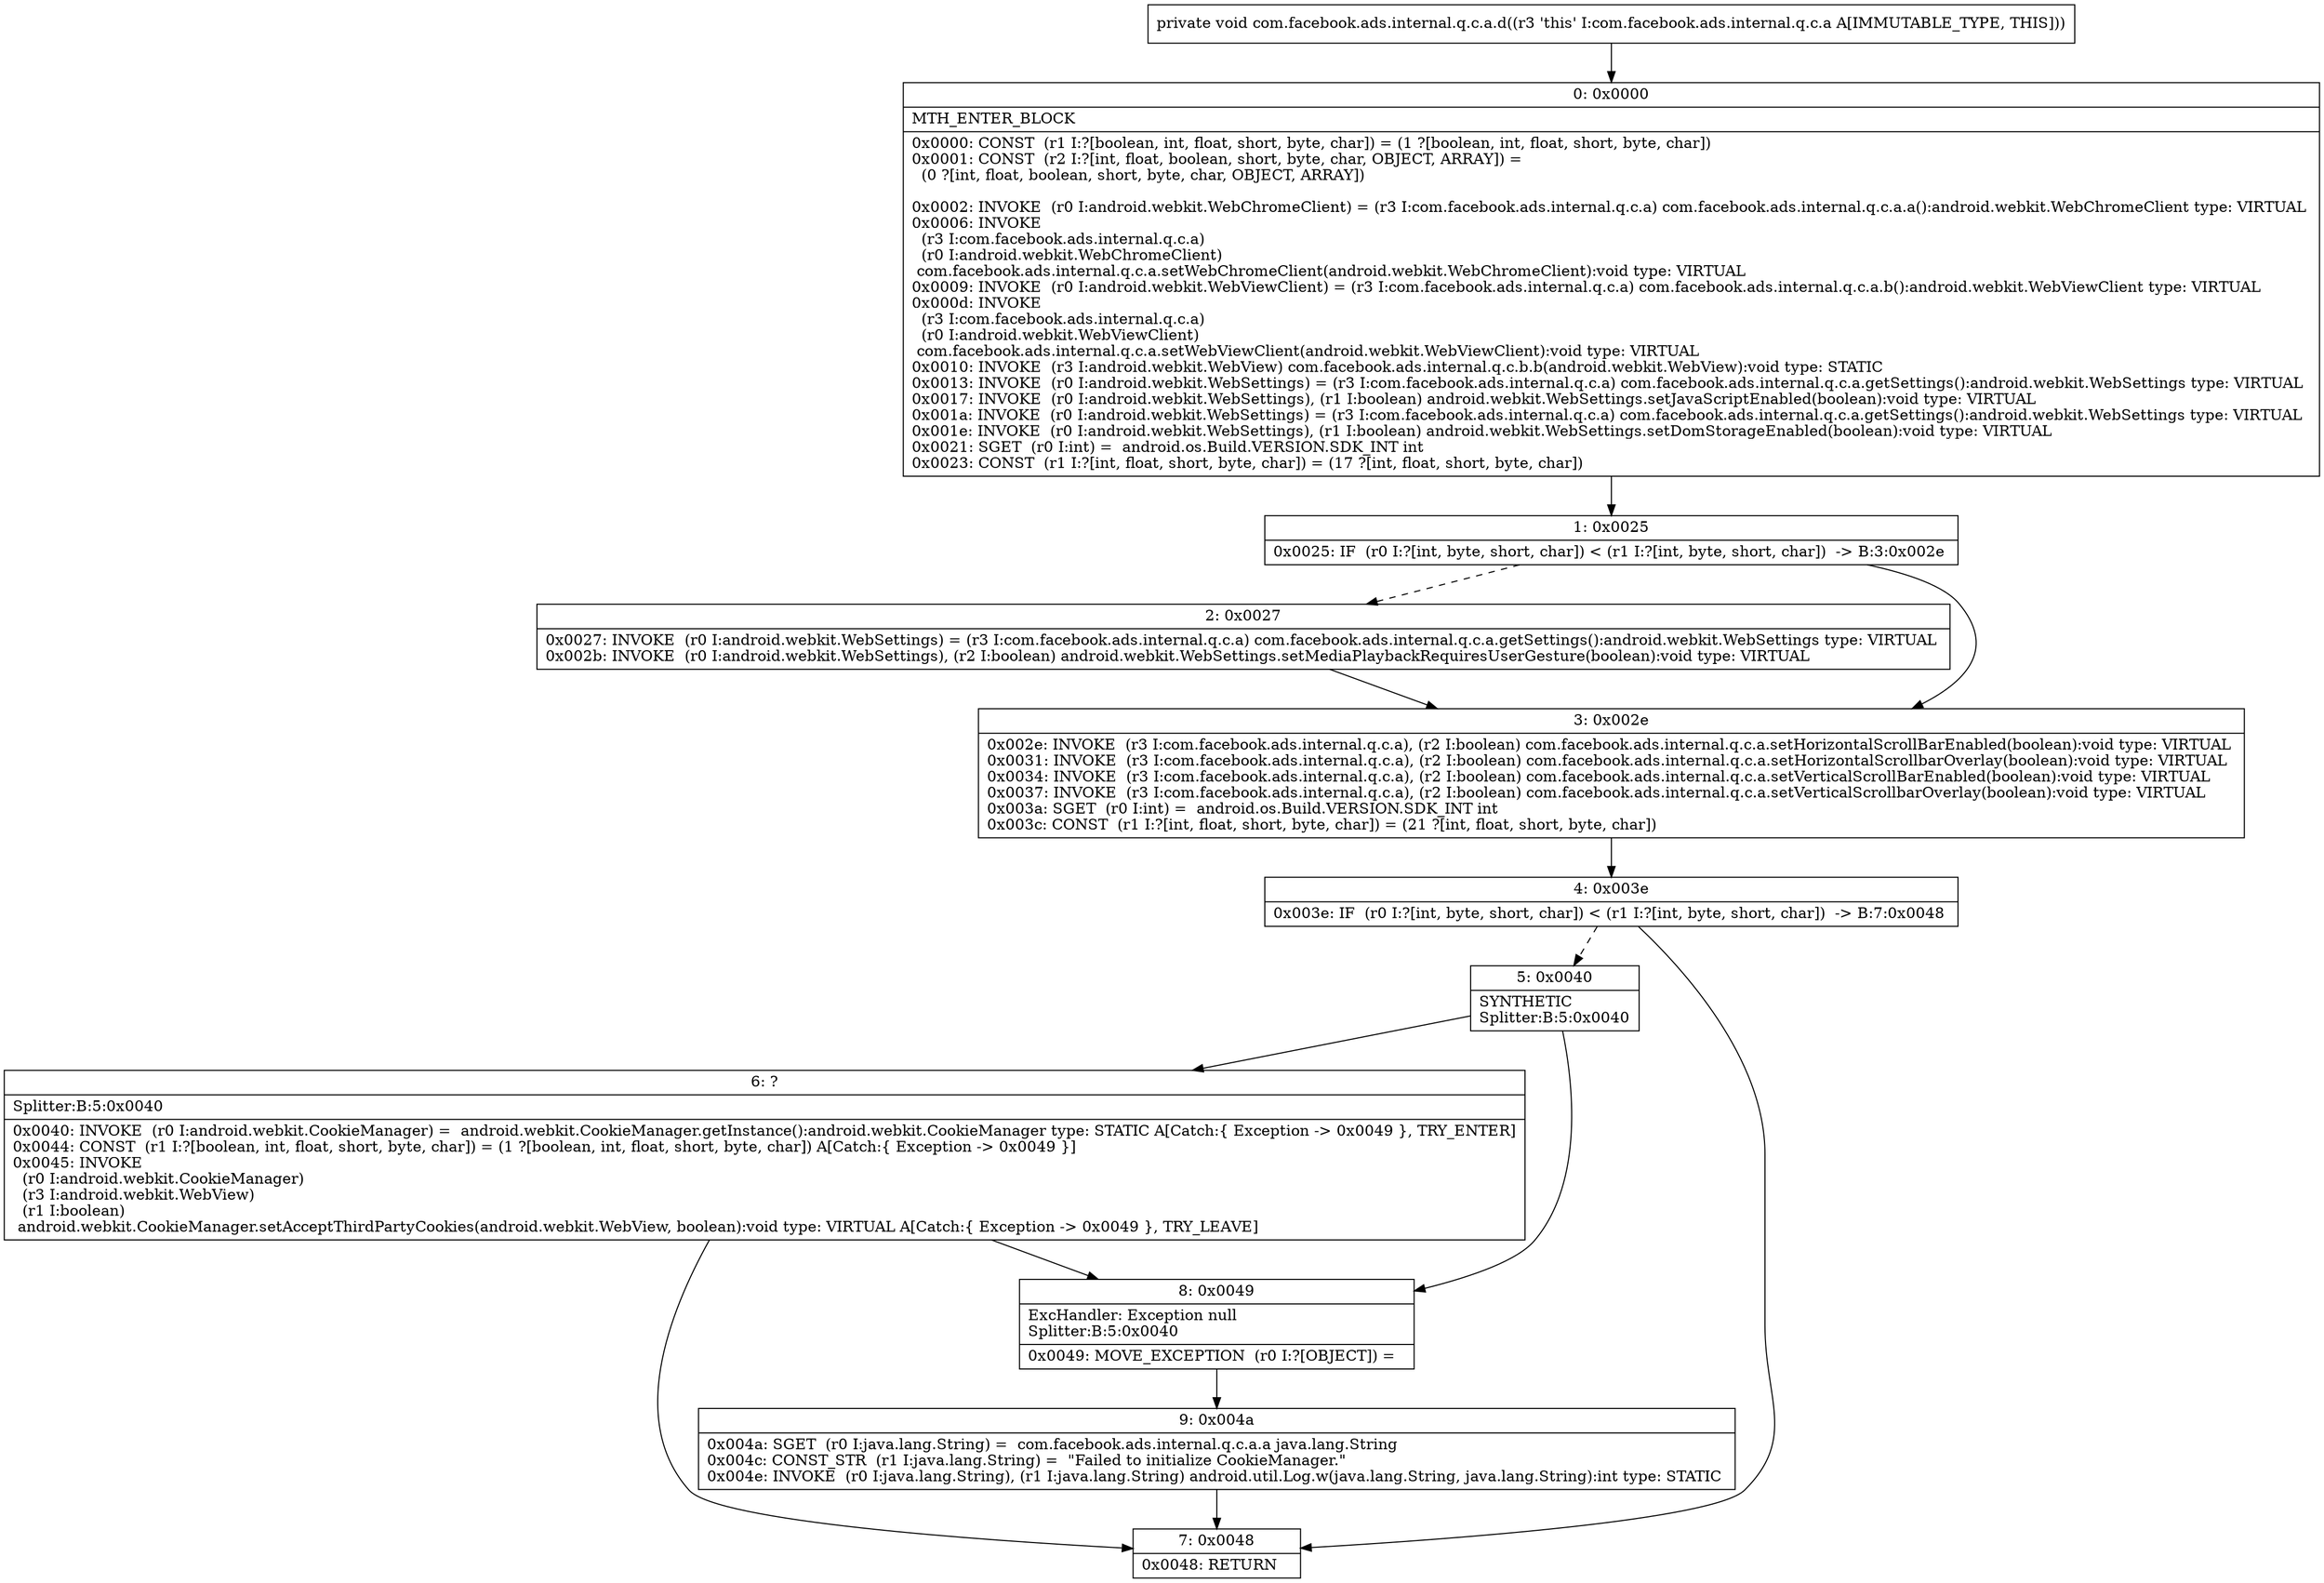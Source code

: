 digraph "CFG forcom.facebook.ads.internal.q.c.a.d()V" {
Node_0 [shape=record,label="{0\:\ 0x0000|MTH_ENTER_BLOCK\l|0x0000: CONST  (r1 I:?[boolean, int, float, short, byte, char]) = (1 ?[boolean, int, float, short, byte, char]) \l0x0001: CONST  (r2 I:?[int, float, boolean, short, byte, char, OBJECT, ARRAY]) = \l  (0 ?[int, float, boolean, short, byte, char, OBJECT, ARRAY])\l \l0x0002: INVOKE  (r0 I:android.webkit.WebChromeClient) = (r3 I:com.facebook.ads.internal.q.c.a) com.facebook.ads.internal.q.c.a.a():android.webkit.WebChromeClient type: VIRTUAL \l0x0006: INVOKE  \l  (r3 I:com.facebook.ads.internal.q.c.a)\l  (r0 I:android.webkit.WebChromeClient)\l com.facebook.ads.internal.q.c.a.setWebChromeClient(android.webkit.WebChromeClient):void type: VIRTUAL \l0x0009: INVOKE  (r0 I:android.webkit.WebViewClient) = (r3 I:com.facebook.ads.internal.q.c.a) com.facebook.ads.internal.q.c.a.b():android.webkit.WebViewClient type: VIRTUAL \l0x000d: INVOKE  \l  (r3 I:com.facebook.ads.internal.q.c.a)\l  (r0 I:android.webkit.WebViewClient)\l com.facebook.ads.internal.q.c.a.setWebViewClient(android.webkit.WebViewClient):void type: VIRTUAL \l0x0010: INVOKE  (r3 I:android.webkit.WebView) com.facebook.ads.internal.q.c.b.b(android.webkit.WebView):void type: STATIC \l0x0013: INVOKE  (r0 I:android.webkit.WebSettings) = (r3 I:com.facebook.ads.internal.q.c.a) com.facebook.ads.internal.q.c.a.getSettings():android.webkit.WebSettings type: VIRTUAL \l0x0017: INVOKE  (r0 I:android.webkit.WebSettings), (r1 I:boolean) android.webkit.WebSettings.setJavaScriptEnabled(boolean):void type: VIRTUAL \l0x001a: INVOKE  (r0 I:android.webkit.WebSettings) = (r3 I:com.facebook.ads.internal.q.c.a) com.facebook.ads.internal.q.c.a.getSettings():android.webkit.WebSettings type: VIRTUAL \l0x001e: INVOKE  (r0 I:android.webkit.WebSettings), (r1 I:boolean) android.webkit.WebSettings.setDomStorageEnabled(boolean):void type: VIRTUAL \l0x0021: SGET  (r0 I:int) =  android.os.Build.VERSION.SDK_INT int \l0x0023: CONST  (r1 I:?[int, float, short, byte, char]) = (17 ?[int, float, short, byte, char]) \l}"];
Node_1 [shape=record,label="{1\:\ 0x0025|0x0025: IF  (r0 I:?[int, byte, short, char]) \< (r1 I:?[int, byte, short, char])  \-\> B:3:0x002e \l}"];
Node_2 [shape=record,label="{2\:\ 0x0027|0x0027: INVOKE  (r0 I:android.webkit.WebSettings) = (r3 I:com.facebook.ads.internal.q.c.a) com.facebook.ads.internal.q.c.a.getSettings():android.webkit.WebSettings type: VIRTUAL \l0x002b: INVOKE  (r0 I:android.webkit.WebSettings), (r2 I:boolean) android.webkit.WebSettings.setMediaPlaybackRequiresUserGesture(boolean):void type: VIRTUAL \l}"];
Node_3 [shape=record,label="{3\:\ 0x002e|0x002e: INVOKE  (r3 I:com.facebook.ads.internal.q.c.a), (r2 I:boolean) com.facebook.ads.internal.q.c.a.setHorizontalScrollBarEnabled(boolean):void type: VIRTUAL \l0x0031: INVOKE  (r3 I:com.facebook.ads.internal.q.c.a), (r2 I:boolean) com.facebook.ads.internal.q.c.a.setHorizontalScrollbarOverlay(boolean):void type: VIRTUAL \l0x0034: INVOKE  (r3 I:com.facebook.ads.internal.q.c.a), (r2 I:boolean) com.facebook.ads.internal.q.c.a.setVerticalScrollBarEnabled(boolean):void type: VIRTUAL \l0x0037: INVOKE  (r3 I:com.facebook.ads.internal.q.c.a), (r2 I:boolean) com.facebook.ads.internal.q.c.a.setVerticalScrollbarOverlay(boolean):void type: VIRTUAL \l0x003a: SGET  (r0 I:int) =  android.os.Build.VERSION.SDK_INT int \l0x003c: CONST  (r1 I:?[int, float, short, byte, char]) = (21 ?[int, float, short, byte, char]) \l}"];
Node_4 [shape=record,label="{4\:\ 0x003e|0x003e: IF  (r0 I:?[int, byte, short, char]) \< (r1 I:?[int, byte, short, char])  \-\> B:7:0x0048 \l}"];
Node_5 [shape=record,label="{5\:\ 0x0040|SYNTHETIC\lSplitter:B:5:0x0040\l}"];
Node_6 [shape=record,label="{6\:\ ?|Splitter:B:5:0x0040\l|0x0040: INVOKE  (r0 I:android.webkit.CookieManager) =  android.webkit.CookieManager.getInstance():android.webkit.CookieManager type: STATIC A[Catch:\{ Exception \-\> 0x0049 \}, TRY_ENTER]\l0x0044: CONST  (r1 I:?[boolean, int, float, short, byte, char]) = (1 ?[boolean, int, float, short, byte, char]) A[Catch:\{ Exception \-\> 0x0049 \}]\l0x0045: INVOKE  \l  (r0 I:android.webkit.CookieManager)\l  (r3 I:android.webkit.WebView)\l  (r1 I:boolean)\l android.webkit.CookieManager.setAcceptThirdPartyCookies(android.webkit.WebView, boolean):void type: VIRTUAL A[Catch:\{ Exception \-\> 0x0049 \}, TRY_LEAVE]\l}"];
Node_7 [shape=record,label="{7\:\ 0x0048|0x0048: RETURN   \l}"];
Node_8 [shape=record,label="{8\:\ 0x0049|ExcHandler: Exception null\lSplitter:B:5:0x0040\l|0x0049: MOVE_EXCEPTION  (r0 I:?[OBJECT]) =  \l}"];
Node_9 [shape=record,label="{9\:\ 0x004a|0x004a: SGET  (r0 I:java.lang.String) =  com.facebook.ads.internal.q.c.a.a java.lang.String \l0x004c: CONST_STR  (r1 I:java.lang.String) =  \"Failed to initialize CookieManager.\" \l0x004e: INVOKE  (r0 I:java.lang.String), (r1 I:java.lang.String) android.util.Log.w(java.lang.String, java.lang.String):int type: STATIC \l}"];
MethodNode[shape=record,label="{private void com.facebook.ads.internal.q.c.a.d((r3 'this' I:com.facebook.ads.internal.q.c.a A[IMMUTABLE_TYPE, THIS])) }"];
MethodNode -> Node_0;
Node_0 -> Node_1;
Node_1 -> Node_2[style=dashed];
Node_1 -> Node_3;
Node_2 -> Node_3;
Node_3 -> Node_4;
Node_4 -> Node_5[style=dashed];
Node_4 -> Node_7;
Node_5 -> Node_6;
Node_5 -> Node_8;
Node_6 -> Node_7;
Node_6 -> Node_8;
Node_8 -> Node_9;
Node_9 -> Node_7;
}

